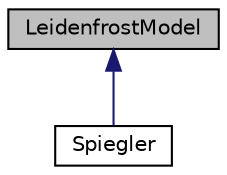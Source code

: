 digraph "LeidenfrostModel"
{
  bgcolor="transparent";
  edge [fontname="Helvetica",fontsize="10",labelfontname="Helvetica",labelfontsize="10"];
  node [fontname="Helvetica",fontsize="10",shape=record];
  Node1 [label="LeidenfrostModel",height=0.2,width=0.4,color="black", fillcolor="grey75", style="filled" fontcolor="black"];
  Node1 -> Node2 [dir="back",color="midnightblue",fontsize="10",style="solid",fontname="Helvetica"];
  Node2 [label="Spiegler",height=0.2,width=0.4,color="black",URL="$classFoam_1_1wallBoilingModels_1_1LeidenfrostModels_1_1Spiegler.html"];
}
